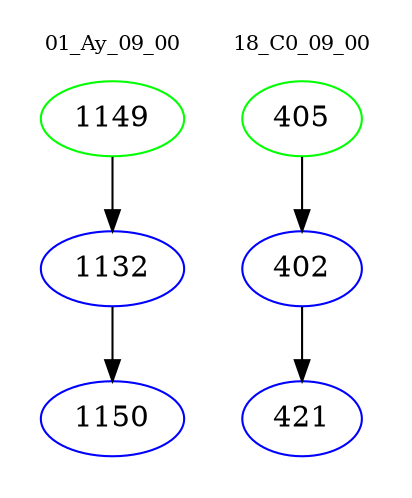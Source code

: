 digraph{
subgraph cluster_0 {
color = white
label = "01_Ay_09_00";
fontsize=10;
T0_1149 [label="1149", color="green"]
T0_1149 -> T0_1132 [color="black"]
T0_1132 [label="1132", color="blue"]
T0_1132 -> T0_1150 [color="black"]
T0_1150 [label="1150", color="blue"]
}
subgraph cluster_1 {
color = white
label = "18_C0_09_00";
fontsize=10;
T1_405 [label="405", color="green"]
T1_405 -> T1_402 [color="black"]
T1_402 [label="402", color="blue"]
T1_402 -> T1_421 [color="black"]
T1_421 [label="421", color="blue"]
}
}
